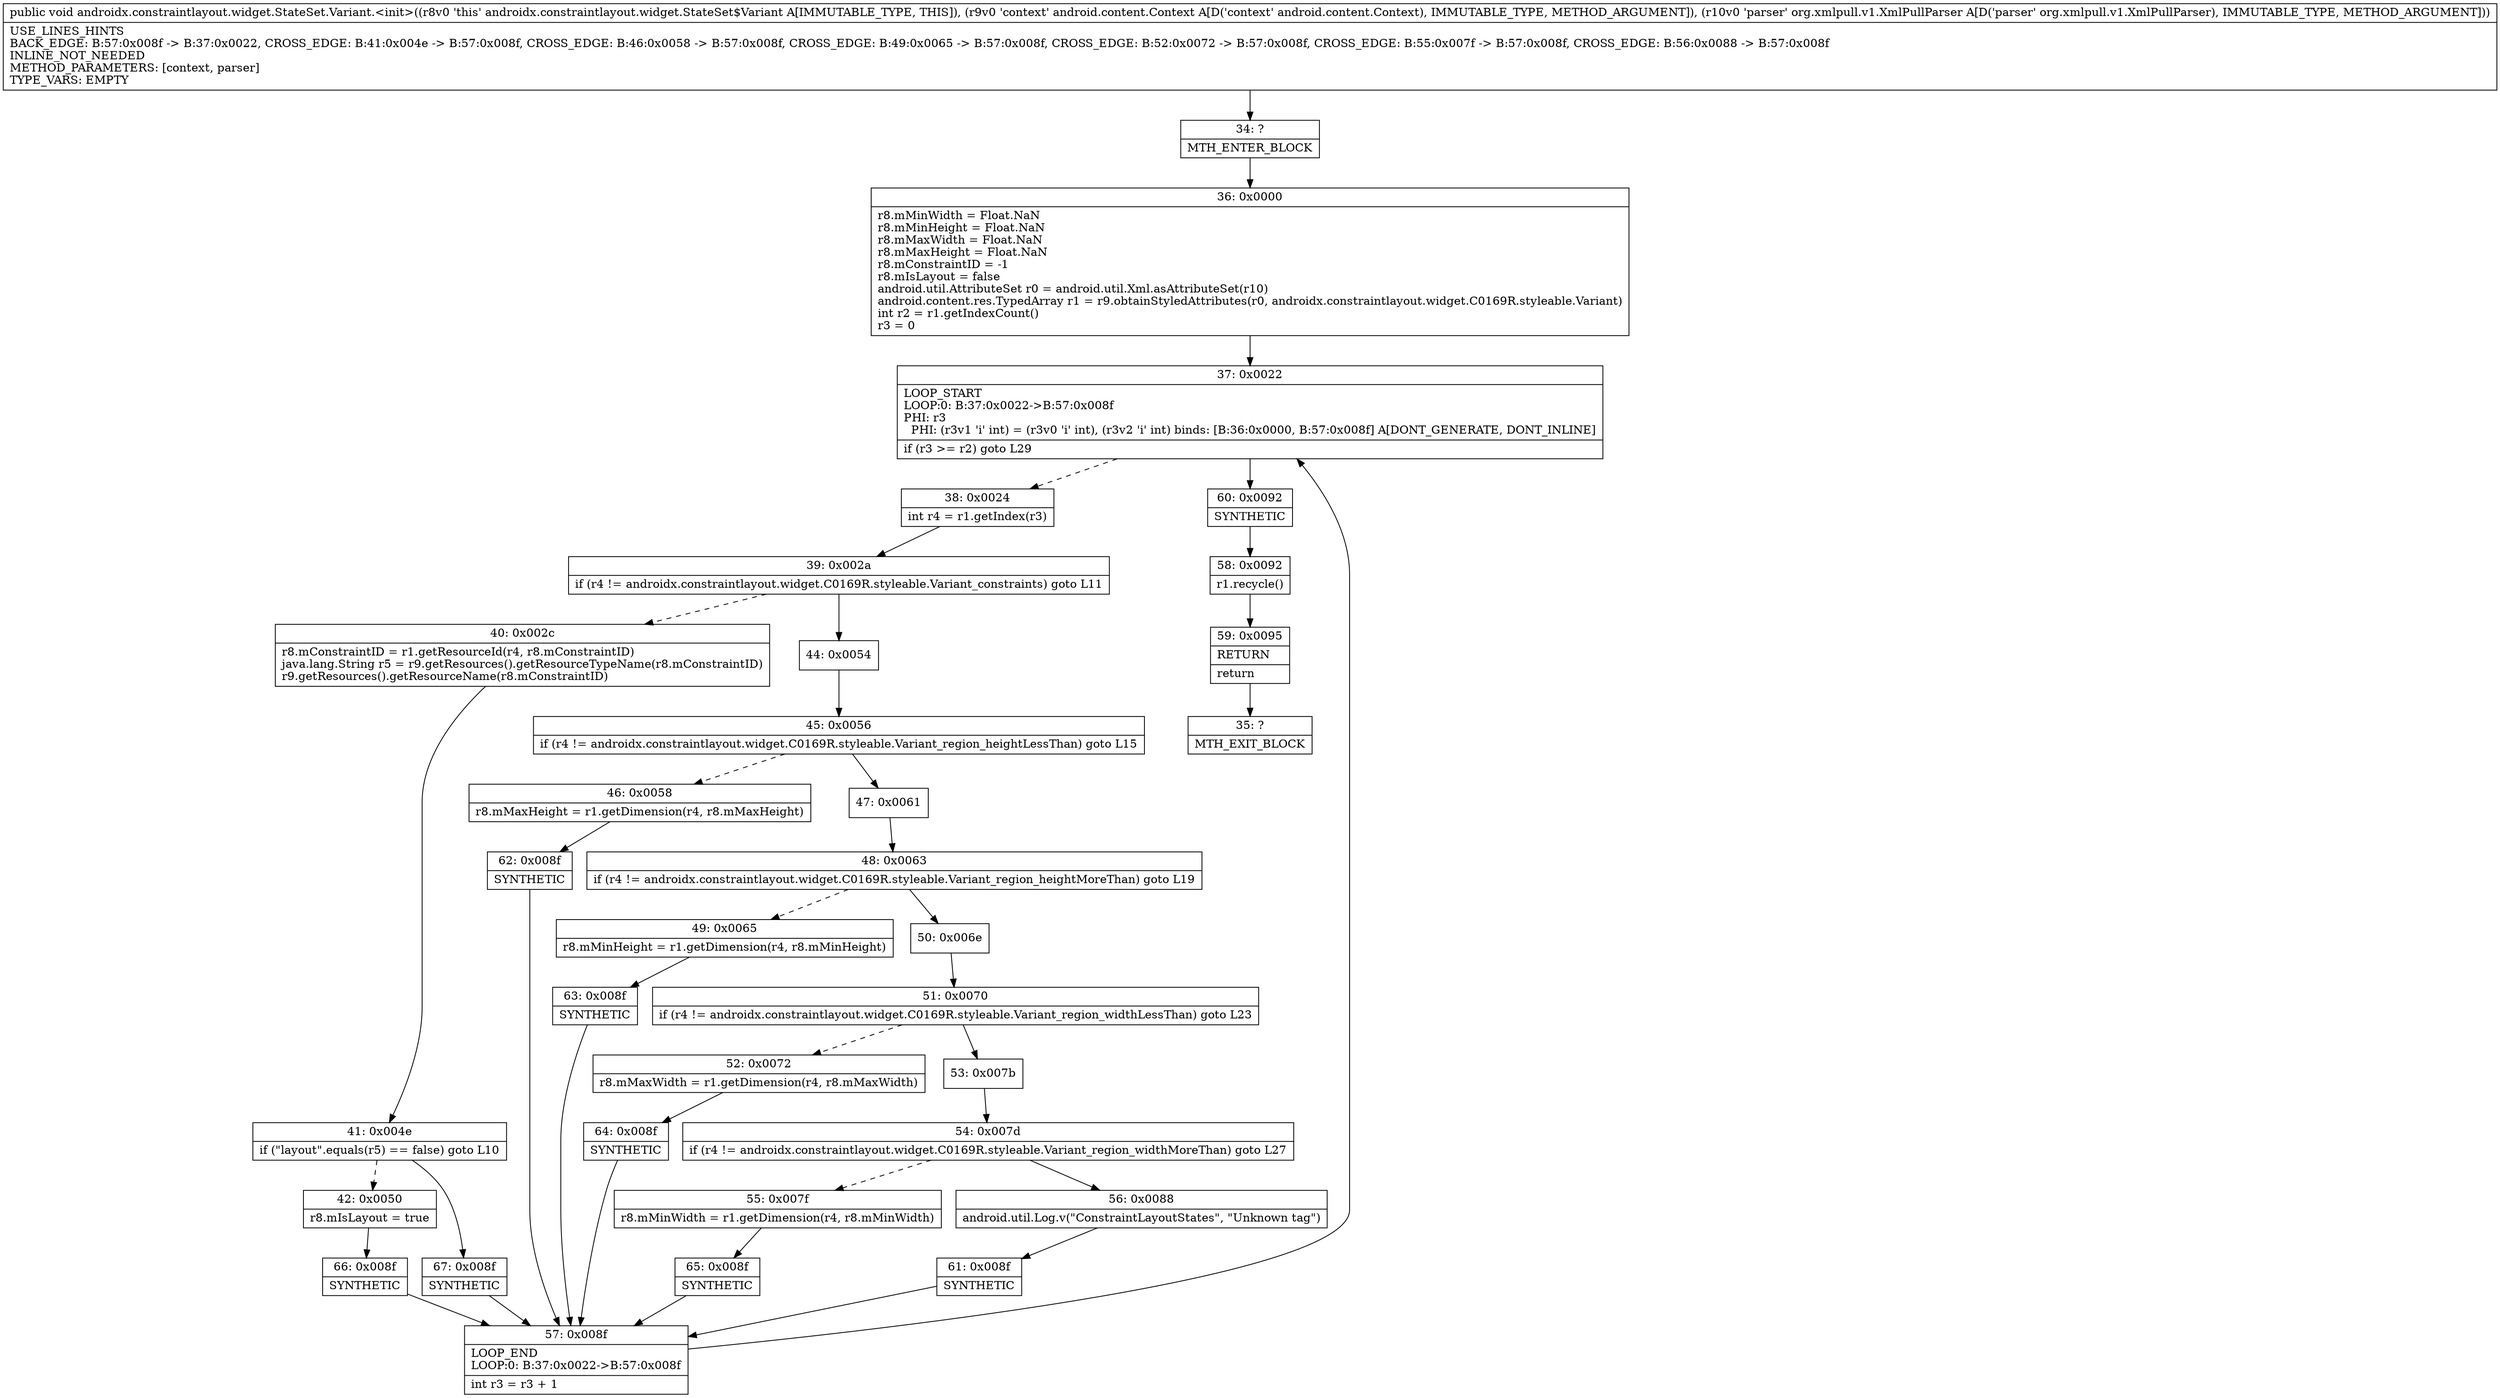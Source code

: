 digraph "CFG forandroidx.constraintlayout.widget.StateSet.Variant.\<init\>(Landroid\/content\/Context;Lorg\/xmlpull\/v1\/XmlPullParser;)V" {
Node_34 [shape=record,label="{34\:\ ?|MTH_ENTER_BLOCK\l}"];
Node_36 [shape=record,label="{36\:\ 0x0000|r8.mMinWidth = Float.NaN\lr8.mMinHeight = Float.NaN\lr8.mMaxWidth = Float.NaN\lr8.mMaxHeight = Float.NaN\lr8.mConstraintID = \-1\lr8.mIsLayout = false\landroid.util.AttributeSet r0 = android.util.Xml.asAttributeSet(r10)\landroid.content.res.TypedArray r1 = r9.obtainStyledAttributes(r0, androidx.constraintlayout.widget.C0169R.styleable.Variant)\lint r2 = r1.getIndexCount()\lr3 = 0\l}"];
Node_37 [shape=record,label="{37\:\ 0x0022|LOOP_START\lLOOP:0: B:37:0x0022\-\>B:57:0x008f\lPHI: r3 \l  PHI: (r3v1 'i' int) = (r3v0 'i' int), (r3v2 'i' int) binds: [B:36:0x0000, B:57:0x008f] A[DONT_GENERATE, DONT_INLINE]\l|if (r3 \>= r2) goto L29\l}"];
Node_38 [shape=record,label="{38\:\ 0x0024|int r4 = r1.getIndex(r3)\l}"];
Node_39 [shape=record,label="{39\:\ 0x002a|if (r4 != androidx.constraintlayout.widget.C0169R.styleable.Variant_constraints) goto L11\l}"];
Node_40 [shape=record,label="{40\:\ 0x002c|r8.mConstraintID = r1.getResourceId(r4, r8.mConstraintID)\ljava.lang.String r5 = r9.getResources().getResourceTypeName(r8.mConstraintID)\lr9.getResources().getResourceName(r8.mConstraintID)\l}"];
Node_41 [shape=record,label="{41\:\ 0x004e|if (\"layout\".equals(r5) == false) goto L10\l}"];
Node_42 [shape=record,label="{42\:\ 0x0050|r8.mIsLayout = true\l}"];
Node_66 [shape=record,label="{66\:\ 0x008f|SYNTHETIC\l}"];
Node_57 [shape=record,label="{57\:\ 0x008f|LOOP_END\lLOOP:0: B:37:0x0022\-\>B:57:0x008f\l|int r3 = r3 + 1\l}"];
Node_67 [shape=record,label="{67\:\ 0x008f|SYNTHETIC\l}"];
Node_44 [shape=record,label="{44\:\ 0x0054}"];
Node_45 [shape=record,label="{45\:\ 0x0056|if (r4 != androidx.constraintlayout.widget.C0169R.styleable.Variant_region_heightLessThan) goto L15\l}"];
Node_46 [shape=record,label="{46\:\ 0x0058|r8.mMaxHeight = r1.getDimension(r4, r8.mMaxHeight)\l}"];
Node_62 [shape=record,label="{62\:\ 0x008f|SYNTHETIC\l}"];
Node_47 [shape=record,label="{47\:\ 0x0061}"];
Node_48 [shape=record,label="{48\:\ 0x0063|if (r4 != androidx.constraintlayout.widget.C0169R.styleable.Variant_region_heightMoreThan) goto L19\l}"];
Node_49 [shape=record,label="{49\:\ 0x0065|r8.mMinHeight = r1.getDimension(r4, r8.mMinHeight)\l}"];
Node_63 [shape=record,label="{63\:\ 0x008f|SYNTHETIC\l}"];
Node_50 [shape=record,label="{50\:\ 0x006e}"];
Node_51 [shape=record,label="{51\:\ 0x0070|if (r4 != androidx.constraintlayout.widget.C0169R.styleable.Variant_region_widthLessThan) goto L23\l}"];
Node_52 [shape=record,label="{52\:\ 0x0072|r8.mMaxWidth = r1.getDimension(r4, r8.mMaxWidth)\l}"];
Node_64 [shape=record,label="{64\:\ 0x008f|SYNTHETIC\l}"];
Node_53 [shape=record,label="{53\:\ 0x007b}"];
Node_54 [shape=record,label="{54\:\ 0x007d|if (r4 != androidx.constraintlayout.widget.C0169R.styleable.Variant_region_widthMoreThan) goto L27\l}"];
Node_55 [shape=record,label="{55\:\ 0x007f|r8.mMinWidth = r1.getDimension(r4, r8.mMinWidth)\l}"];
Node_65 [shape=record,label="{65\:\ 0x008f|SYNTHETIC\l}"];
Node_56 [shape=record,label="{56\:\ 0x0088|android.util.Log.v(\"ConstraintLayoutStates\", \"Unknown tag\")\l}"];
Node_61 [shape=record,label="{61\:\ 0x008f|SYNTHETIC\l}"];
Node_60 [shape=record,label="{60\:\ 0x0092|SYNTHETIC\l}"];
Node_58 [shape=record,label="{58\:\ 0x0092|r1.recycle()\l}"];
Node_59 [shape=record,label="{59\:\ 0x0095|RETURN\l|return\l}"];
Node_35 [shape=record,label="{35\:\ ?|MTH_EXIT_BLOCK\l}"];
MethodNode[shape=record,label="{public void androidx.constraintlayout.widget.StateSet.Variant.\<init\>((r8v0 'this' androidx.constraintlayout.widget.StateSet$Variant A[IMMUTABLE_TYPE, THIS]), (r9v0 'context' android.content.Context A[D('context' android.content.Context), IMMUTABLE_TYPE, METHOD_ARGUMENT]), (r10v0 'parser' org.xmlpull.v1.XmlPullParser A[D('parser' org.xmlpull.v1.XmlPullParser), IMMUTABLE_TYPE, METHOD_ARGUMENT]))  | USE_LINES_HINTS\lBACK_EDGE: B:57:0x008f \-\> B:37:0x0022, CROSS_EDGE: B:41:0x004e \-\> B:57:0x008f, CROSS_EDGE: B:46:0x0058 \-\> B:57:0x008f, CROSS_EDGE: B:49:0x0065 \-\> B:57:0x008f, CROSS_EDGE: B:52:0x0072 \-\> B:57:0x008f, CROSS_EDGE: B:55:0x007f \-\> B:57:0x008f, CROSS_EDGE: B:56:0x0088 \-\> B:57:0x008f\lINLINE_NOT_NEEDED\lMETHOD_PARAMETERS: [context, parser]\lTYPE_VARS: EMPTY\l}"];
MethodNode -> Node_34;Node_34 -> Node_36;
Node_36 -> Node_37;
Node_37 -> Node_38[style=dashed];
Node_37 -> Node_60;
Node_38 -> Node_39;
Node_39 -> Node_40[style=dashed];
Node_39 -> Node_44;
Node_40 -> Node_41;
Node_41 -> Node_42[style=dashed];
Node_41 -> Node_67;
Node_42 -> Node_66;
Node_66 -> Node_57;
Node_57 -> Node_37;
Node_67 -> Node_57;
Node_44 -> Node_45;
Node_45 -> Node_46[style=dashed];
Node_45 -> Node_47;
Node_46 -> Node_62;
Node_62 -> Node_57;
Node_47 -> Node_48;
Node_48 -> Node_49[style=dashed];
Node_48 -> Node_50;
Node_49 -> Node_63;
Node_63 -> Node_57;
Node_50 -> Node_51;
Node_51 -> Node_52[style=dashed];
Node_51 -> Node_53;
Node_52 -> Node_64;
Node_64 -> Node_57;
Node_53 -> Node_54;
Node_54 -> Node_55[style=dashed];
Node_54 -> Node_56;
Node_55 -> Node_65;
Node_65 -> Node_57;
Node_56 -> Node_61;
Node_61 -> Node_57;
Node_60 -> Node_58;
Node_58 -> Node_59;
Node_59 -> Node_35;
}

